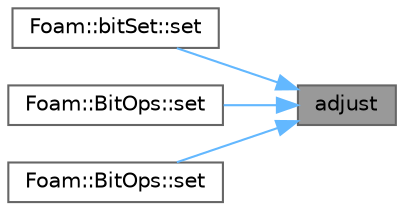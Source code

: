 digraph "adjust"
{
 // LATEX_PDF_SIZE
  bgcolor="transparent";
  edge [fontname=Helvetica,fontsize=10,labelfontname=Helvetica,labelfontsize=10];
  node [fontname=Helvetica,fontsize=10,shape=box,height=0.2,width=0.4];
  rankdir="RL";
  Node1 [id="Node000001",label="adjust",height=0.2,width=0.4,color="gray40", fillcolor="grey60", style="filled", fontcolor="black",tooltip=" "];
  Node1 -> Node2 [id="edge1_Node000001_Node000002",dir="back",color="steelblue1",style="solid",tooltip=" "];
  Node2 [id="Node000002",label="Foam::bitSet::set",height=0.2,width=0.4,color="grey40", fillcolor="white", style="filled",URL="$classFoam_1_1bitSet.html#a3c73f6357d64c7ac1bb2620a6c1bb6fe",tooltip=" "];
  Node1 -> Node3 [id="edge2_Node000001_Node000003",dir="back",color="steelblue1",style="solid",tooltip=" "];
  Node3 [id="Node000003",label="Foam::BitOps::set",height=0.2,width=0.4,color="grey40", fillcolor="white", style="filled",URL="$namespaceFoam_1_1BitOps.html#a3fddb4889a34503a38e8953aa033fb51",tooltip=" "];
  Node1 -> Node4 [id="edge3_Node000001_Node000004",dir="back",color="steelblue1",style="solid",tooltip=" "];
  Node4 [id="Node000004",label="Foam::BitOps::set",height=0.2,width=0.4,color="grey40", fillcolor="white", style="filled",URL="$namespaceFoam_1_1BitOps.html#a9b2cdaafe60248ab86b439336c1d65ff",tooltip=" "];
}
